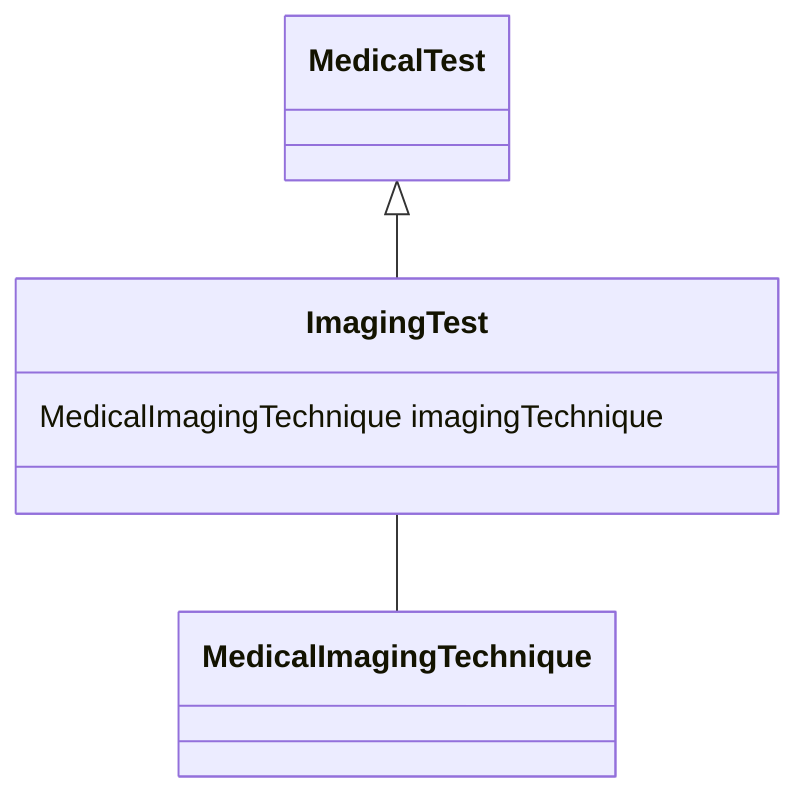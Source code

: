 classDiagram
  ImagingTest -- MedicalImagingTechnique


MedicalTest <|-- ImagingTest
class ImagingTest {

  MedicalImagingTechnique imagingTechnique

}